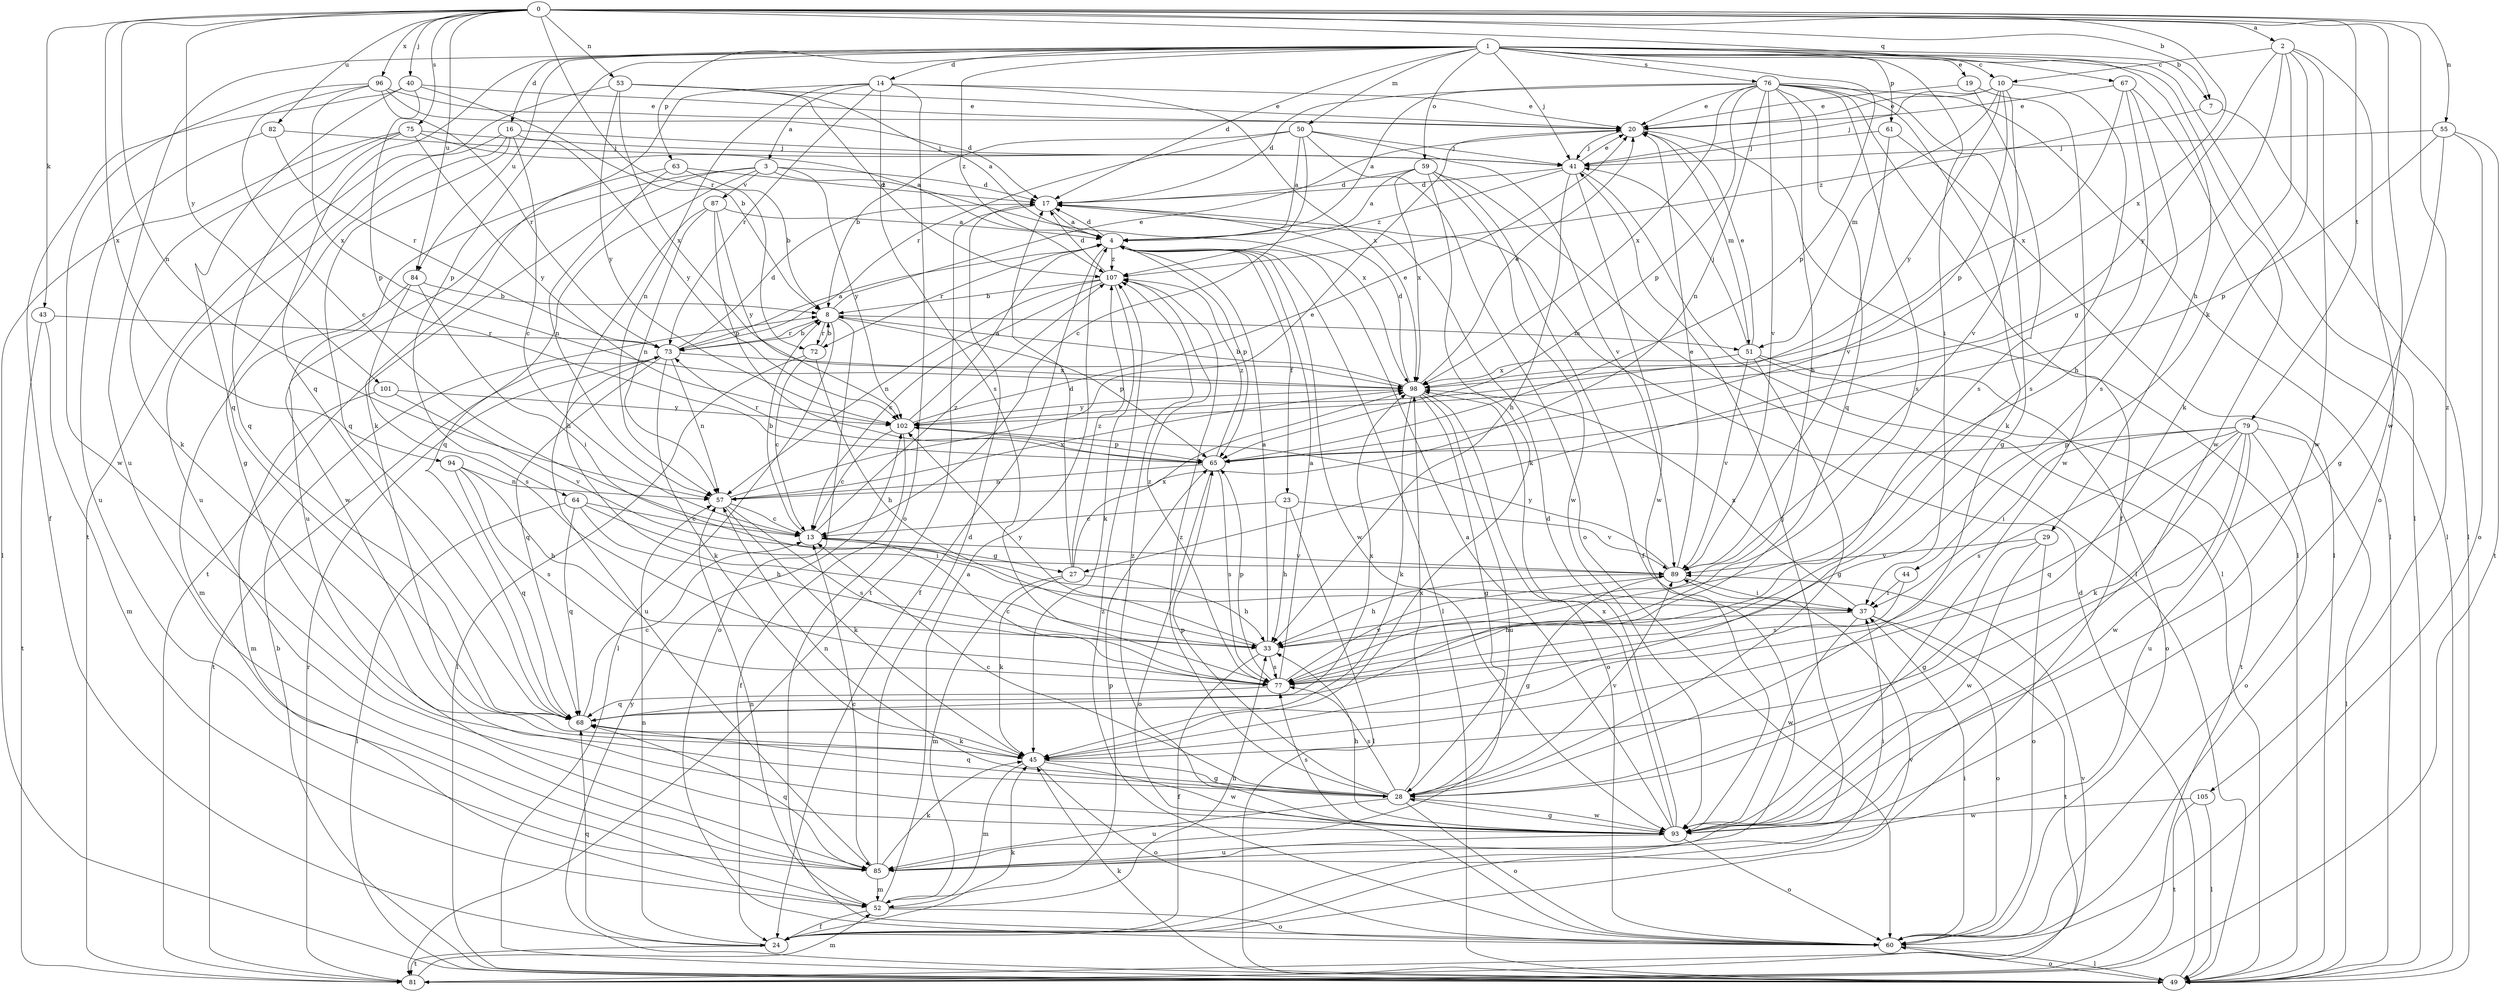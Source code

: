 strict digraph  {
0;
1;
2;
3;
4;
7;
8;
10;
13;
14;
16;
17;
19;
20;
23;
24;
27;
28;
29;
33;
37;
40;
41;
43;
44;
45;
49;
50;
51;
52;
53;
55;
57;
59;
60;
61;
63;
64;
65;
67;
68;
72;
73;
75;
76;
77;
79;
81;
82;
84;
85;
87;
89;
93;
94;
96;
98;
101;
102;
105;
107;
0 -> 2  [label=a];
0 -> 7  [label=b];
0 -> 40  [label=j];
0 -> 43  [label=k];
0 -> 53  [label=n];
0 -> 55  [label=n];
0 -> 57  [label=n];
0 -> 67  [label=q];
0 -> 72  [label=r];
0 -> 75  [label=s];
0 -> 79  [label=t];
0 -> 82  [label=u];
0 -> 84  [label=u];
0 -> 93  [label=w];
0 -> 94  [label=x];
0 -> 96  [label=x];
0 -> 98  [label=x];
0 -> 101  [label=y];
0 -> 105  [label=z];
1 -> 7  [label=b];
1 -> 10  [label=c];
1 -> 14  [label=d];
1 -> 16  [label=d];
1 -> 17  [label=d];
1 -> 19  [label=e];
1 -> 29  [label=h];
1 -> 37  [label=i];
1 -> 41  [label=j];
1 -> 49  [label=l];
1 -> 50  [label=m];
1 -> 59  [label=o];
1 -> 61  [label=p];
1 -> 63  [label=p];
1 -> 64  [label=p];
1 -> 65  [label=p];
1 -> 68  [label=q];
1 -> 76  [label=s];
1 -> 84  [label=u];
1 -> 85  [label=u];
1 -> 93  [label=w];
1 -> 107  [label=z];
2 -> 10  [label=c];
2 -> 27  [label=g];
2 -> 44  [label=k];
2 -> 45  [label=k];
2 -> 60  [label=o];
2 -> 93  [label=w];
2 -> 102  [label=y];
3 -> 17  [label=d];
3 -> 68  [label=q];
3 -> 81  [label=t];
3 -> 85  [label=u];
3 -> 87  [label=v];
3 -> 98  [label=x];
3 -> 102  [label=y];
4 -> 17  [label=d];
4 -> 23  [label=f];
4 -> 24  [label=f];
4 -> 49  [label=l];
4 -> 65  [label=p];
4 -> 72  [label=r];
4 -> 93  [label=w];
4 -> 107  [label=z];
7 -> 49  [label=l];
7 -> 107  [label=z];
8 -> 20  [label=e];
8 -> 49  [label=l];
8 -> 51  [label=m];
8 -> 60  [label=o];
8 -> 65  [label=p];
8 -> 72  [label=r];
8 -> 73  [label=r];
10 -> 20  [label=e];
10 -> 41  [label=j];
10 -> 51  [label=m];
10 -> 65  [label=p];
10 -> 77  [label=s];
10 -> 89  [label=v];
10 -> 102  [label=y];
13 -> 8  [label=b];
13 -> 27  [label=g];
13 -> 89  [label=v];
13 -> 107  [label=z];
14 -> 3  [label=a];
14 -> 20  [label=e];
14 -> 45  [label=k];
14 -> 57  [label=n];
14 -> 60  [label=o];
14 -> 73  [label=r];
14 -> 77  [label=s];
14 -> 98  [label=x];
16 -> 13  [label=c];
16 -> 28  [label=g];
16 -> 41  [label=j];
16 -> 68  [label=q];
16 -> 85  [label=u];
16 -> 102  [label=y];
17 -> 4  [label=a];
17 -> 81  [label=t];
19 -> 20  [label=e];
19 -> 77  [label=s];
19 -> 93  [label=w];
20 -> 41  [label=j];
20 -> 49  [label=l];
20 -> 51  [label=m];
23 -> 13  [label=c];
23 -> 33  [label=h];
23 -> 49  [label=l];
23 -> 89  [label=v];
24 -> 45  [label=k];
24 -> 57  [label=n];
24 -> 68  [label=q];
24 -> 81  [label=t];
24 -> 89  [label=v];
27 -> 17  [label=d];
27 -> 33  [label=h];
27 -> 45  [label=k];
27 -> 52  [label=m];
27 -> 98  [label=x];
27 -> 107  [label=z];
28 -> 13  [label=c];
28 -> 57  [label=n];
28 -> 60  [label=o];
28 -> 65  [label=p];
28 -> 68  [label=q];
28 -> 77  [label=s];
28 -> 85  [label=u];
28 -> 89  [label=v];
28 -> 93  [label=w];
28 -> 98  [label=x];
28 -> 107  [label=z];
29 -> 28  [label=g];
29 -> 60  [label=o];
29 -> 89  [label=v];
29 -> 93  [label=w];
33 -> 4  [label=a];
33 -> 24  [label=f];
33 -> 77  [label=s];
33 -> 102  [label=y];
37 -> 33  [label=h];
37 -> 60  [label=o];
37 -> 81  [label=t];
37 -> 93  [label=w];
37 -> 98  [label=x];
40 -> 8  [label=b];
40 -> 20  [label=e];
40 -> 24  [label=f];
40 -> 65  [label=p];
40 -> 68  [label=q];
41 -> 17  [label=d];
41 -> 20  [label=e];
41 -> 33  [label=h];
41 -> 49  [label=l];
41 -> 93  [label=w];
41 -> 107  [label=z];
43 -> 52  [label=m];
43 -> 73  [label=r];
43 -> 81  [label=t];
44 -> 37  [label=i];
44 -> 77  [label=s];
45 -> 28  [label=g];
45 -> 52  [label=m];
45 -> 60  [label=o];
45 -> 93  [label=w];
49 -> 8  [label=b];
49 -> 17  [label=d];
49 -> 45  [label=k];
49 -> 60  [label=o];
49 -> 102  [label=y];
50 -> 4  [label=a];
50 -> 8  [label=b];
50 -> 13  [label=c];
50 -> 41  [label=j];
50 -> 60  [label=o];
50 -> 73  [label=r];
50 -> 89  [label=v];
51 -> 20  [label=e];
51 -> 28  [label=g];
51 -> 41  [label=j];
51 -> 60  [label=o];
51 -> 81  [label=t];
51 -> 89  [label=v];
51 -> 98  [label=x];
52 -> 4  [label=a];
52 -> 24  [label=f];
52 -> 33  [label=h];
52 -> 57  [label=n];
52 -> 60  [label=o];
52 -> 65  [label=p];
53 -> 4  [label=a];
53 -> 20  [label=e];
53 -> 81  [label=t];
53 -> 98  [label=x];
53 -> 102  [label=y];
53 -> 107  [label=z];
55 -> 28  [label=g];
55 -> 41  [label=j];
55 -> 60  [label=o];
55 -> 65  [label=p];
55 -> 81  [label=t];
57 -> 13  [label=c];
57 -> 20  [label=e];
57 -> 45  [label=k];
57 -> 77  [label=s];
57 -> 98  [label=x];
59 -> 4  [label=a];
59 -> 17  [label=d];
59 -> 24  [label=f];
59 -> 45  [label=k];
59 -> 49  [label=l];
59 -> 93  [label=w];
59 -> 98  [label=x];
60 -> 37  [label=i];
60 -> 49  [label=l];
60 -> 107  [label=z];
61 -> 41  [label=j];
61 -> 49  [label=l];
61 -> 89  [label=v];
63 -> 8  [label=b];
63 -> 17  [label=d];
63 -> 57  [label=n];
63 -> 93  [label=w];
64 -> 13  [label=c];
64 -> 33  [label=h];
64 -> 37  [label=i];
64 -> 49  [label=l];
64 -> 68  [label=q];
65 -> 57  [label=n];
65 -> 60  [label=o];
65 -> 73  [label=r];
65 -> 77  [label=s];
65 -> 107  [label=z];
67 -> 20  [label=e];
67 -> 33  [label=h];
67 -> 49  [label=l];
67 -> 77  [label=s];
67 -> 98  [label=x];
68 -> 13  [label=c];
68 -> 45  [label=k];
68 -> 98  [label=x];
72 -> 8  [label=b];
72 -> 13  [label=c];
72 -> 33  [label=h];
72 -> 49  [label=l];
73 -> 4  [label=a];
73 -> 8  [label=b];
73 -> 17  [label=d];
73 -> 45  [label=k];
73 -> 57  [label=n];
73 -> 68  [label=q];
73 -> 81  [label=t];
73 -> 85  [label=u];
73 -> 98  [label=x];
75 -> 4  [label=a];
75 -> 41  [label=j];
75 -> 45  [label=k];
75 -> 49  [label=l];
75 -> 68  [label=q];
75 -> 102  [label=y];
76 -> 4  [label=a];
76 -> 17  [label=d];
76 -> 20  [label=e];
76 -> 24  [label=f];
76 -> 28  [label=g];
76 -> 33  [label=h];
76 -> 45  [label=k];
76 -> 49  [label=l];
76 -> 57  [label=n];
76 -> 65  [label=p];
76 -> 68  [label=q];
76 -> 77  [label=s];
76 -> 89  [label=v];
76 -> 98  [label=x];
77 -> 4  [label=a];
77 -> 13  [label=c];
77 -> 65  [label=p];
77 -> 68  [label=q];
77 -> 89  [label=v];
77 -> 107  [label=z];
79 -> 37  [label=i];
79 -> 45  [label=k];
79 -> 49  [label=l];
79 -> 60  [label=o];
79 -> 65  [label=p];
79 -> 68  [label=q];
79 -> 77  [label=s];
79 -> 85  [label=u];
79 -> 93  [label=w];
81 -> 52  [label=m];
81 -> 73  [label=r];
81 -> 89  [label=v];
82 -> 41  [label=j];
82 -> 73  [label=r];
82 -> 85  [label=u];
84 -> 8  [label=b];
84 -> 37  [label=i];
84 -> 52  [label=m];
84 -> 77  [label=s];
85 -> 13  [label=c];
85 -> 17  [label=d];
85 -> 37  [label=i];
85 -> 41  [label=j];
85 -> 45  [label=k];
85 -> 52  [label=m];
85 -> 68  [label=q];
87 -> 4  [label=a];
87 -> 33  [label=h];
87 -> 57  [label=n];
87 -> 65  [label=p];
87 -> 102  [label=y];
89 -> 20  [label=e];
89 -> 28  [label=g];
89 -> 33  [label=h];
89 -> 37  [label=i];
89 -> 102  [label=y];
93 -> 4  [label=a];
93 -> 17  [label=d];
93 -> 28  [label=g];
93 -> 33  [label=h];
93 -> 60  [label=o];
93 -> 77  [label=s];
93 -> 85  [label=u];
93 -> 98  [label=x];
93 -> 107  [label=z];
94 -> 33  [label=h];
94 -> 57  [label=n];
94 -> 68  [label=q];
94 -> 77  [label=s];
96 -> 13  [label=c];
96 -> 17  [label=d];
96 -> 20  [label=e];
96 -> 73  [label=r];
96 -> 93  [label=w];
96 -> 98  [label=x];
98 -> 8  [label=b];
98 -> 17  [label=d];
98 -> 20  [label=e];
98 -> 28  [label=g];
98 -> 45  [label=k];
98 -> 60  [label=o];
98 -> 85  [label=u];
98 -> 102  [label=y];
101 -> 52  [label=m];
101 -> 89  [label=v];
101 -> 102  [label=y];
102 -> 4  [label=a];
102 -> 13  [label=c];
102 -> 20  [label=e];
102 -> 24  [label=f];
102 -> 65  [label=p];
105 -> 49  [label=l];
105 -> 81  [label=t];
105 -> 93  [label=w];
107 -> 8  [label=b];
107 -> 13  [label=c];
107 -> 17  [label=d];
107 -> 45  [label=k];
107 -> 57  [label=n];
}
